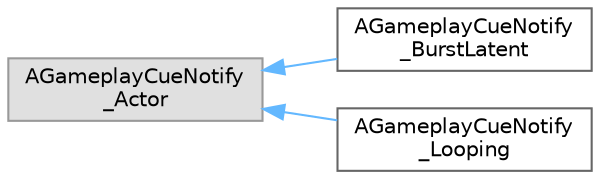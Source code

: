 digraph "Graphical Class Hierarchy"
{
 // INTERACTIVE_SVG=YES
 // LATEX_PDF_SIZE
  bgcolor="transparent";
  edge [fontname=Helvetica,fontsize=10,labelfontname=Helvetica,labelfontsize=10];
  node [fontname=Helvetica,fontsize=10,shape=box,height=0.2,width=0.4];
  rankdir="LR";
  Node0 [id="Node000000",label="AGameplayCueNotify\l_Actor",height=0.2,width=0.4,color="grey60", fillcolor="#E0E0E0", style="filled",tooltip=" "];
  Node0 -> Node1 [id="edge2743_Node000000_Node000001",dir="back",color="steelblue1",style="solid",tooltip=" "];
  Node1 [id="Node000001",label="AGameplayCueNotify\l_BurstLatent",height=0.2,width=0.4,color="grey40", fillcolor="white", style="filled",URL="$d9/da0/classAGameplayCueNotify__BurstLatent.html",tooltip=" "];
  Node0 -> Node2 [id="edge2744_Node000000_Node000002",dir="back",color="steelblue1",style="solid",tooltip=" "];
  Node2 [id="Node000002",label="AGameplayCueNotify\l_Looping",height=0.2,width=0.4,color="grey40", fillcolor="white", style="filled",URL="$d4/dae/classAGameplayCueNotify__Looping.html",tooltip=" "];
}
